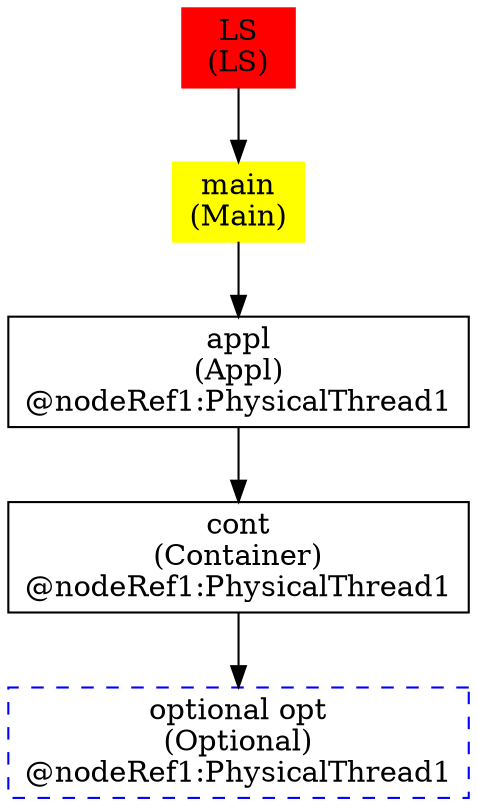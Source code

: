 digraph LS {
	rankdir=TD;
	node [shape=box];
	_LS [label="LS\n(LS)" style=filled color=red];
	_LS_main [label="main\n(Main)" style=filled color=yellow];
	_LS -> _LS_main;  
	_LS_main_appl [label="appl\n(Appl)\n@nodeRef1:PhysicalThread1"];
	_LS_main -> _LS_main_appl;
	_LS_main_appl_cont [label="cont\n(Container)\n@nodeRef1:PhysicalThread1"];
	_LS_main_appl -> _LS_main_appl_cont;
	_LS_main_appl_cont_opt [label="optional opt\n(Optional)\n@nodeRef1:PhysicalThread1" color=blue style=dashed];
	_LS_main_appl_cont -> _LS_main_appl_cont_opt;
}
